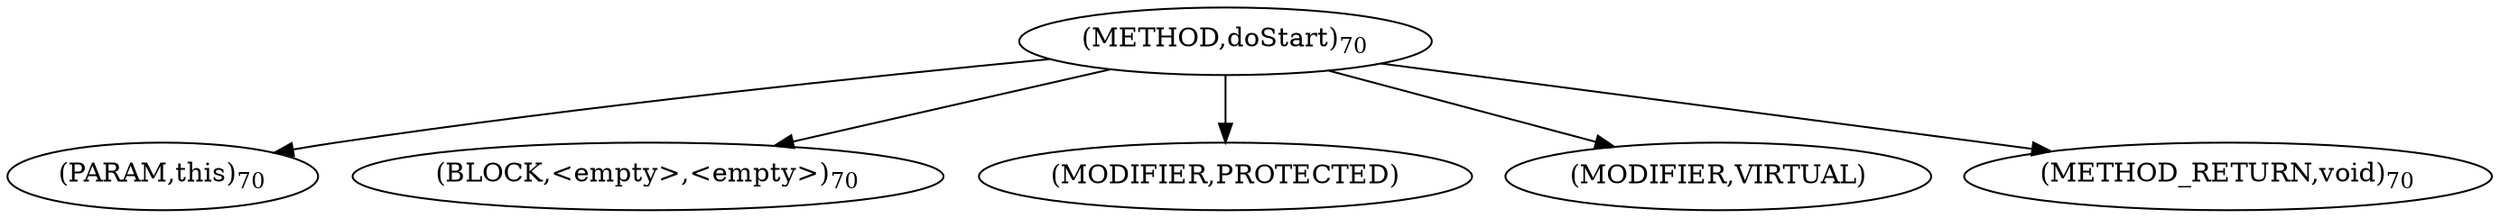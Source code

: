 digraph "doStart" {  
"121" [label = <(METHOD,doStart)<SUB>70</SUB>> ]
"122" [label = <(PARAM,this)<SUB>70</SUB>> ]
"123" [label = <(BLOCK,&lt;empty&gt;,&lt;empty&gt;)<SUB>70</SUB>> ]
"124" [label = <(MODIFIER,PROTECTED)> ]
"125" [label = <(MODIFIER,VIRTUAL)> ]
"126" [label = <(METHOD_RETURN,void)<SUB>70</SUB>> ]
  "121" -> "122" 
  "121" -> "123" 
  "121" -> "124" 
  "121" -> "125" 
  "121" -> "126" 
}
